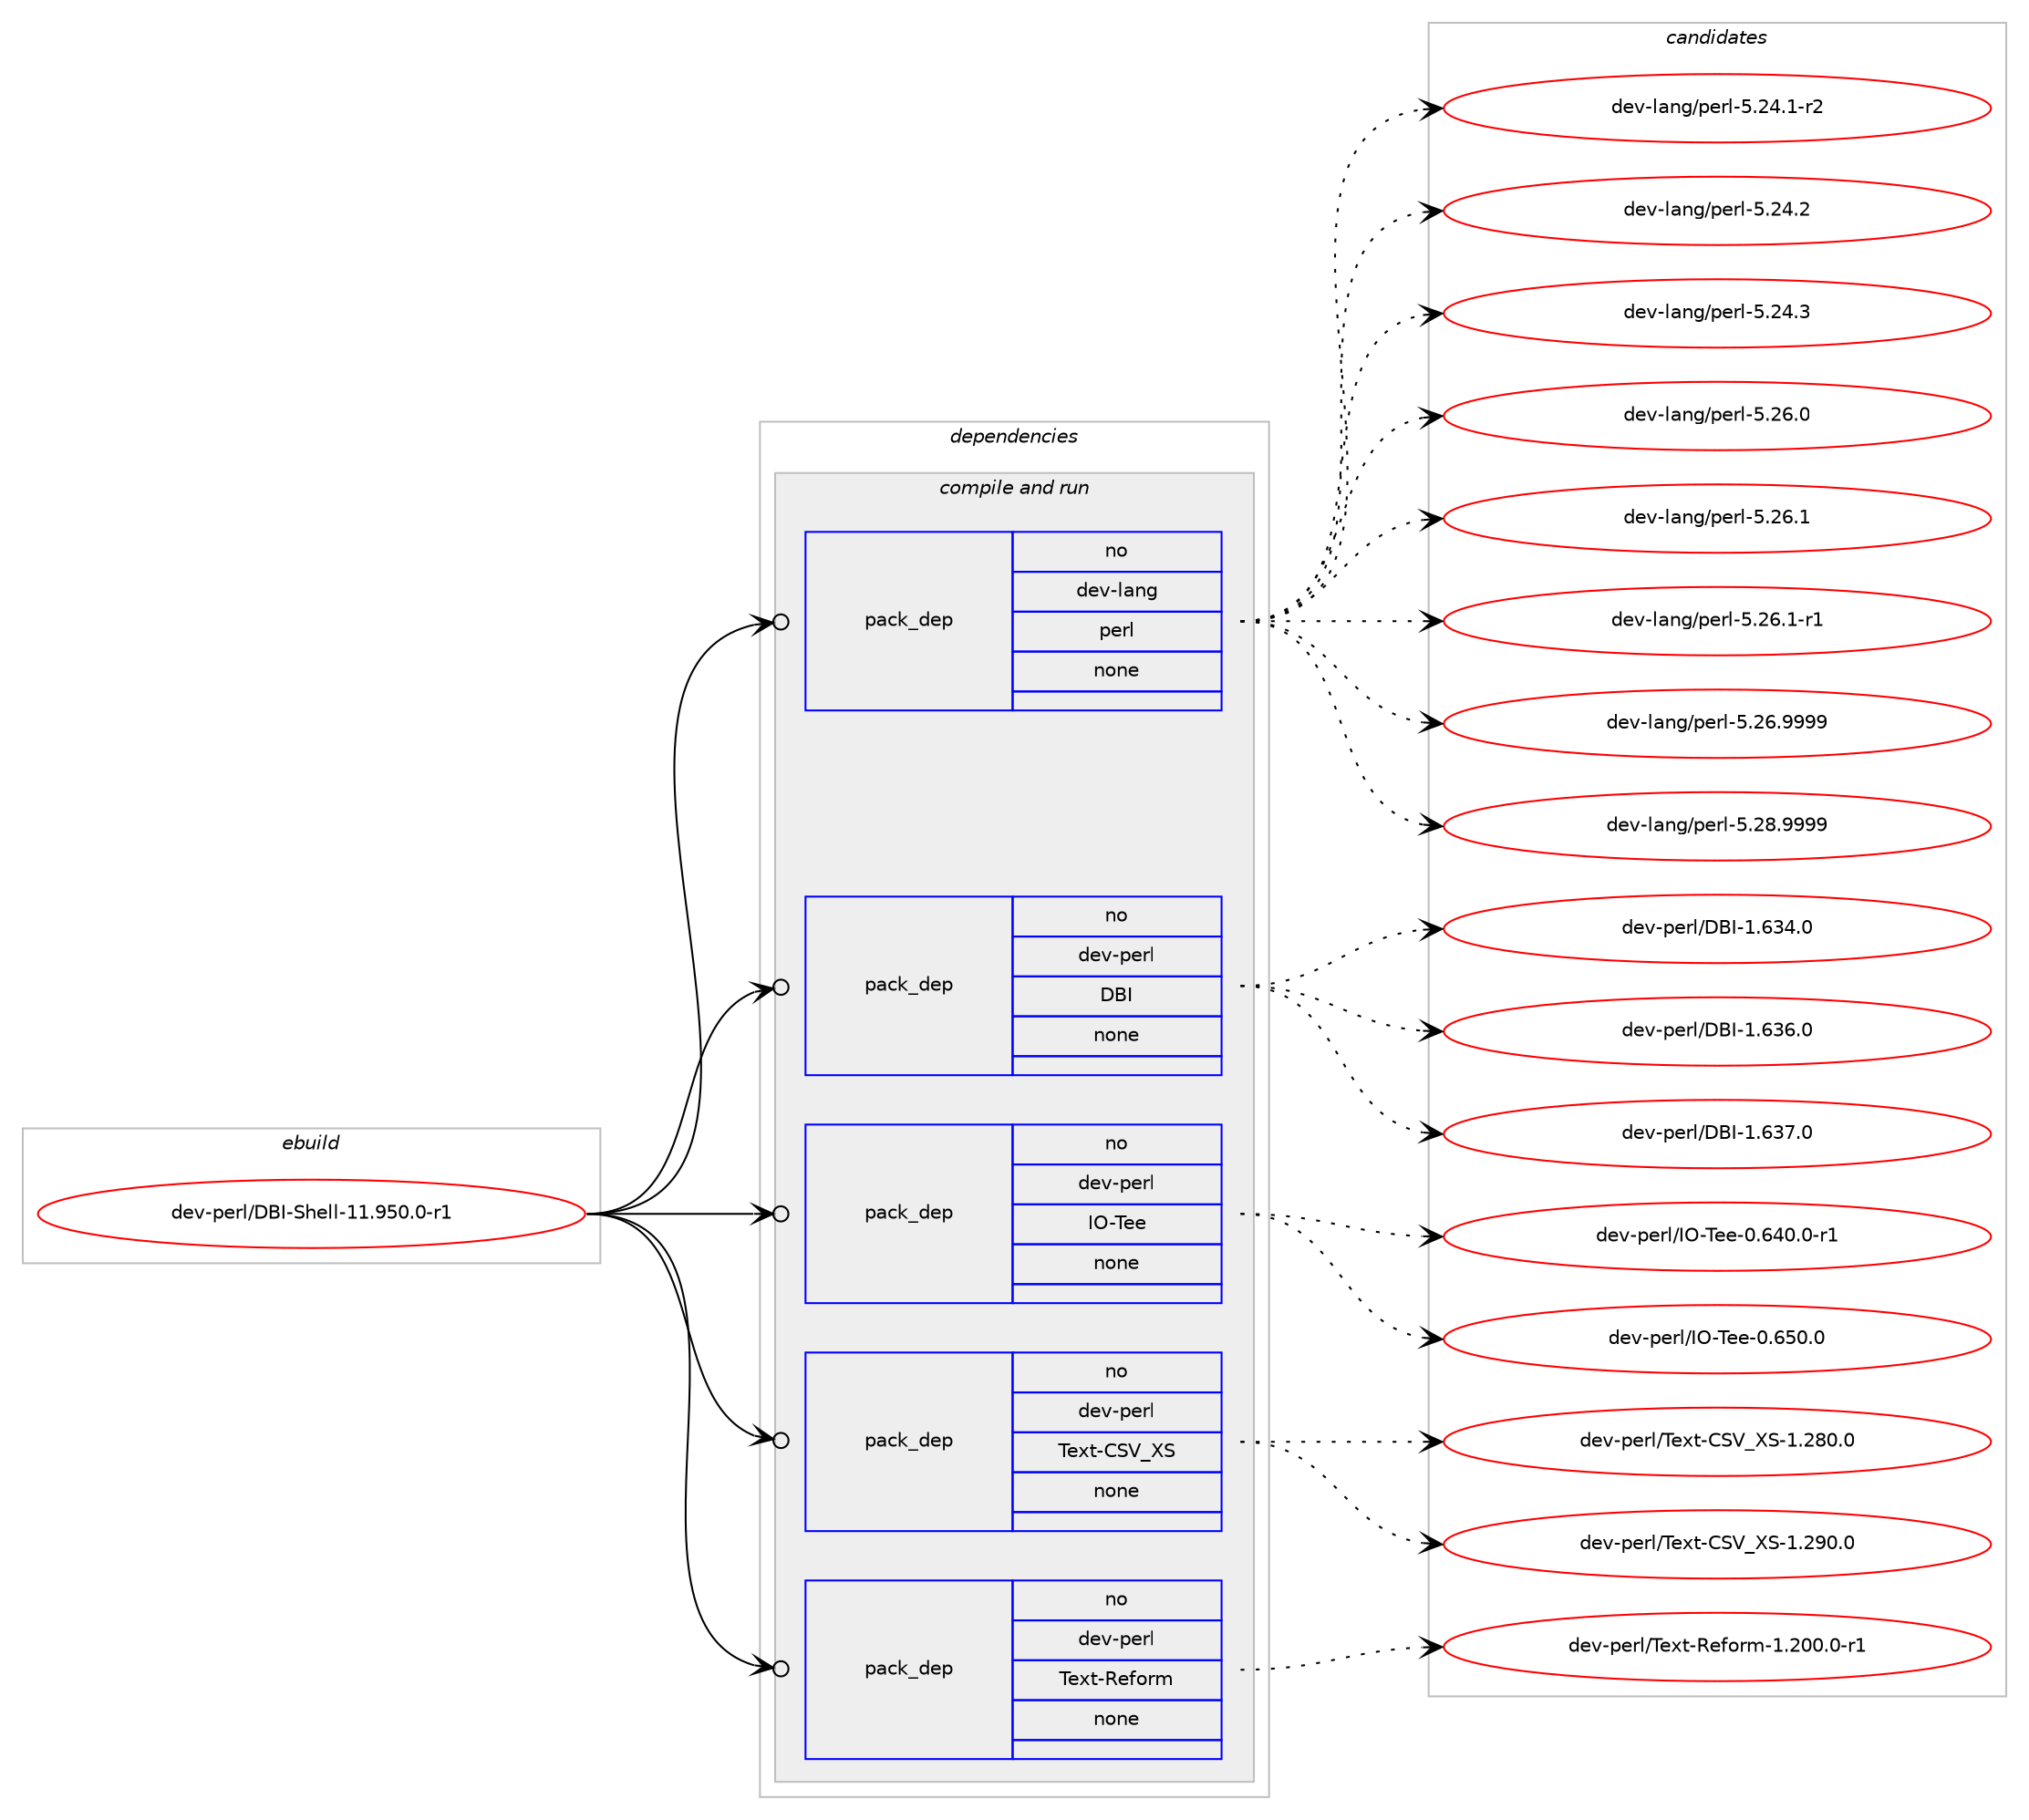 digraph prolog {

# *************
# Graph options
# *************

newrank=true;
concentrate=true;
compound=true;
graph [rankdir=LR,fontname=Helvetica,fontsize=10,ranksep=1.5];#, ranksep=2.5, nodesep=0.2];
edge  [arrowhead=vee];
node  [fontname=Helvetica,fontsize=10];

# **********
# The ebuild
# **********

subgraph cluster_leftcol {
color=gray;
rank=same;
label=<<i>ebuild</i>>;
id [label="dev-perl/DBI-Shell-11.950.0-r1", color=red, width=4, href="../dev-perl/DBI-Shell-11.950.0-r1.svg"];
}

# ****************
# The dependencies
# ****************

subgraph cluster_midcol {
color=gray;
label=<<i>dependencies</i>>;
subgraph cluster_compile {
fillcolor="#eeeeee";
style=filled;
label=<<i>compile</i>>;
}
subgraph cluster_compileandrun {
fillcolor="#eeeeee";
style=filled;
label=<<i>compile and run</i>>;
subgraph pack96676 {
dependency127304 [label=<<TABLE BORDER="0" CELLBORDER="1" CELLSPACING="0" CELLPADDING="4" WIDTH="220"><TR><TD ROWSPAN="6" CELLPADDING="30">pack_dep</TD></TR><TR><TD WIDTH="110">no</TD></TR><TR><TD>dev-lang</TD></TR><TR><TD>perl</TD></TR><TR><TD>none</TD></TR><TR><TD></TD></TR></TABLE>>, shape=none, color=blue];
}
id:e -> dependency127304:w [weight=20,style="solid",arrowhead="odotvee"];
subgraph pack96677 {
dependency127305 [label=<<TABLE BORDER="0" CELLBORDER="1" CELLSPACING="0" CELLPADDING="4" WIDTH="220"><TR><TD ROWSPAN="6" CELLPADDING="30">pack_dep</TD></TR><TR><TD WIDTH="110">no</TD></TR><TR><TD>dev-perl</TD></TR><TR><TD>DBI</TD></TR><TR><TD>none</TD></TR><TR><TD></TD></TR></TABLE>>, shape=none, color=blue];
}
id:e -> dependency127305:w [weight=20,style="solid",arrowhead="odotvee"];
subgraph pack96678 {
dependency127306 [label=<<TABLE BORDER="0" CELLBORDER="1" CELLSPACING="0" CELLPADDING="4" WIDTH="220"><TR><TD ROWSPAN="6" CELLPADDING="30">pack_dep</TD></TR><TR><TD WIDTH="110">no</TD></TR><TR><TD>dev-perl</TD></TR><TR><TD>IO-Tee</TD></TR><TR><TD>none</TD></TR><TR><TD></TD></TR></TABLE>>, shape=none, color=blue];
}
id:e -> dependency127306:w [weight=20,style="solid",arrowhead="odotvee"];
subgraph pack96679 {
dependency127307 [label=<<TABLE BORDER="0" CELLBORDER="1" CELLSPACING="0" CELLPADDING="4" WIDTH="220"><TR><TD ROWSPAN="6" CELLPADDING="30">pack_dep</TD></TR><TR><TD WIDTH="110">no</TD></TR><TR><TD>dev-perl</TD></TR><TR><TD>Text-CSV_XS</TD></TR><TR><TD>none</TD></TR><TR><TD></TD></TR></TABLE>>, shape=none, color=blue];
}
id:e -> dependency127307:w [weight=20,style="solid",arrowhead="odotvee"];
subgraph pack96680 {
dependency127308 [label=<<TABLE BORDER="0" CELLBORDER="1" CELLSPACING="0" CELLPADDING="4" WIDTH="220"><TR><TD ROWSPAN="6" CELLPADDING="30">pack_dep</TD></TR><TR><TD WIDTH="110">no</TD></TR><TR><TD>dev-perl</TD></TR><TR><TD>Text-Reform</TD></TR><TR><TD>none</TD></TR><TR><TD></TD></TR></TABLE>>, shape=none, color=blue];
}
id:e -> dependency127308:w [weight=20,style="solid",arrowhead="odotvee"];
}
subgraph cluster_run {
fillcolor="#eeeeee";
style=filled;
label=<<i>run</i>>;
}
}

# **************
# The candidates
# **************

subgraph cluster_choices {
rank=same;
color=gray;
label=<<i>candidates</i>>;

subgraph choice96676 {
color=black;
nodesep=1;
choice100101118451089711010347112101114108455346505246494511450 [label="dev-lang/perl-5.24.1-r2", color=red, width=4,href="../dev-lang/perl-5.24.1-r2.svg"];
choice10010111845108971101034711210111410845534650524650 [label="dev-lang/perl-5.24.2", color=red, width=4,href="../dev-lang/perl-5.24.2.svg"];
choice10010111845108971101034711210111410845534650524651 [label="dev-lang/perl-5.24.3", color=red, width=4,href="../dev-lang/perl-5.24.3.svg"];
choice10010111845108971101034711210111410845534650544648 [label="dev-lang/perl-5.26.0", color=red, width=4,href="../dev-lang/perl-5.26.0.svg"];
choice10010111845108971101034711210111410845534650544649 [label="dev-lang/perl-5.26.1", color=red, width=4,href="../dev-lang/perl-5.26.1.svg"];
choice100101118451089711010347112101114108455346505446494511449 [label="dev-lang/perl-5.26.1-r1", color=red, width=4,href="../dev-lang/perl-5.26.1-r1.svg"];
choice10010111845108971101034711210111410845534650544657575757 [label="dev-lang/perl-5.26.9999", color=red, width=4,href="../dev-lang/perl-5.26.9999.svg"];
choice10010111845108971101034711210111410845534650564657575757 [label="dev-lang/perl-5.28.9999", color=red, width=4,href="../dev-lang/perl-5.28.9999.svg"];
dependency127304:e -> choice100101118451089711010347112101114108455346505246494511450:w [style=dotted,weight="100"];
dependency127304:e -> choice10010111845108971101034711210111410845534650524650:w [style=dotted,weight="100"];
dependency127304:e -> choice10010111845108971101034711210111410845534650524651:w [style=dotted,weight="100"];
dependency127304:e -> choice10010111845108971101034711210111410845534650544648:w [style=dotted,weight="100"];
dependency127304:e -> choice10010111845108971101034711210111410845534650544649:w [style=dotted,weight="100"];
dependency127304:e -> choice100101118451089711010347112101114108455346505446494511449:w [style=dotted,weight="100"];
dependency127304:e -> choice10010111845108971101034711210111410845534650544657575757:w [style=dotted,weight="100"];
dependency127304:e -> choice10010111845108971101034711210111410845534650564657575757:w [style=dotted,weight="100"];
}
subgraph choice96677 {
color=black;
nodesep=1;
choice10010111845112101114108476866734549465451524648 [label="dev-perl/DBI-1.634.0", color=red, width=4,href="../dev-perl/DBI-1.634.0.svg"];
choice10010111845112101114108476866734549465451544648 [label="dev-perl/DBI-1.636.0", color=red, width=4,href="../dev-perl/DBI-1.636.0.svg"];
choice10010111845112101114108476866734549465451554648 [label="dev-perl/DBI-1.637.0", color=red, width=4,href="../dev-perl/DBI-1.637.0.svg"];
dependency127305:e -> choice10010111845112101114108476866734549465451524648:w [style=dotted,weight="100"];
dependency127305:e -> choice10010111845112101114108476866734549465451544648:w [style=dotted,weight="100"];
dependency127305:e -> choice10010111845112101114108476866734549465451554648:w [style=dotted,weight="100"];
}
subgraph choice96678 {
color=black;
nodesep=1;
choice10010111845112101114108477379458410110145484654524846484511449 [label="dev-perl/IO-Tee-0.640.0-r1", color=red, width=4,href="../dev-perl/IO-Tee-0.640.0-r1.svg"];
choice1001011184511210111410847737945841011014548465453484648 [label="dev-perl/IO-Tee-0.650.0", color=red, width=4,href="../dev-perl/IO-Tee-0.650.0.svg"];
dependency127306:e -> choice10010111845112101114108477379458410110145484654524846484511449:w [style=dotted,weight="100"];
dependency127306:e -> choice1001011184511210111410847737945841011014548465453484648:w [style=dotted,weight="100"];
}
subgraph choice96679 {
color=black;
nodesep=1;
choice100101118451121011141084784101120116456783869588834549465056484648 [label="dev-perl/Text-CSV_XS-1.280.0", color=red, width=4,href="../dev-perl/Text-CSV_XS-1.280.0.svg"];
choice100101118451121011141084784101120116456783869588834549465057484648 [label="dev-perl/Text-CSV_XS-1.290.0", color=red, width=4,href="../dev-perl/Text-CSV_XS-1.290.0.svg"];
dependency127307:e -> choice100101118451121011141084784101120116456783869588834549465056484648:w [style=dotted,weight="100"];
dependency127307:e -> choice100101118451121011141084784101120116456783869588834549465057484648:w [style=dotted,weight="100"];
}
subgraph choice96680 {
color=black;
nodesep=1;
choice100101118451121011141084784101120116458210110211111410945494650484846484511449 [label="dev-perl/Text-Reform-1.200.0-r1", color=red, width=4,href="../dev-perl/Text-Reform-1.200.0-r1.svg"];
dependency127308:e -> choice100101118451121011141084784101120116458210110211111410945494650484846484511449:w [style=dotted,weight="100"];
}
}

}
